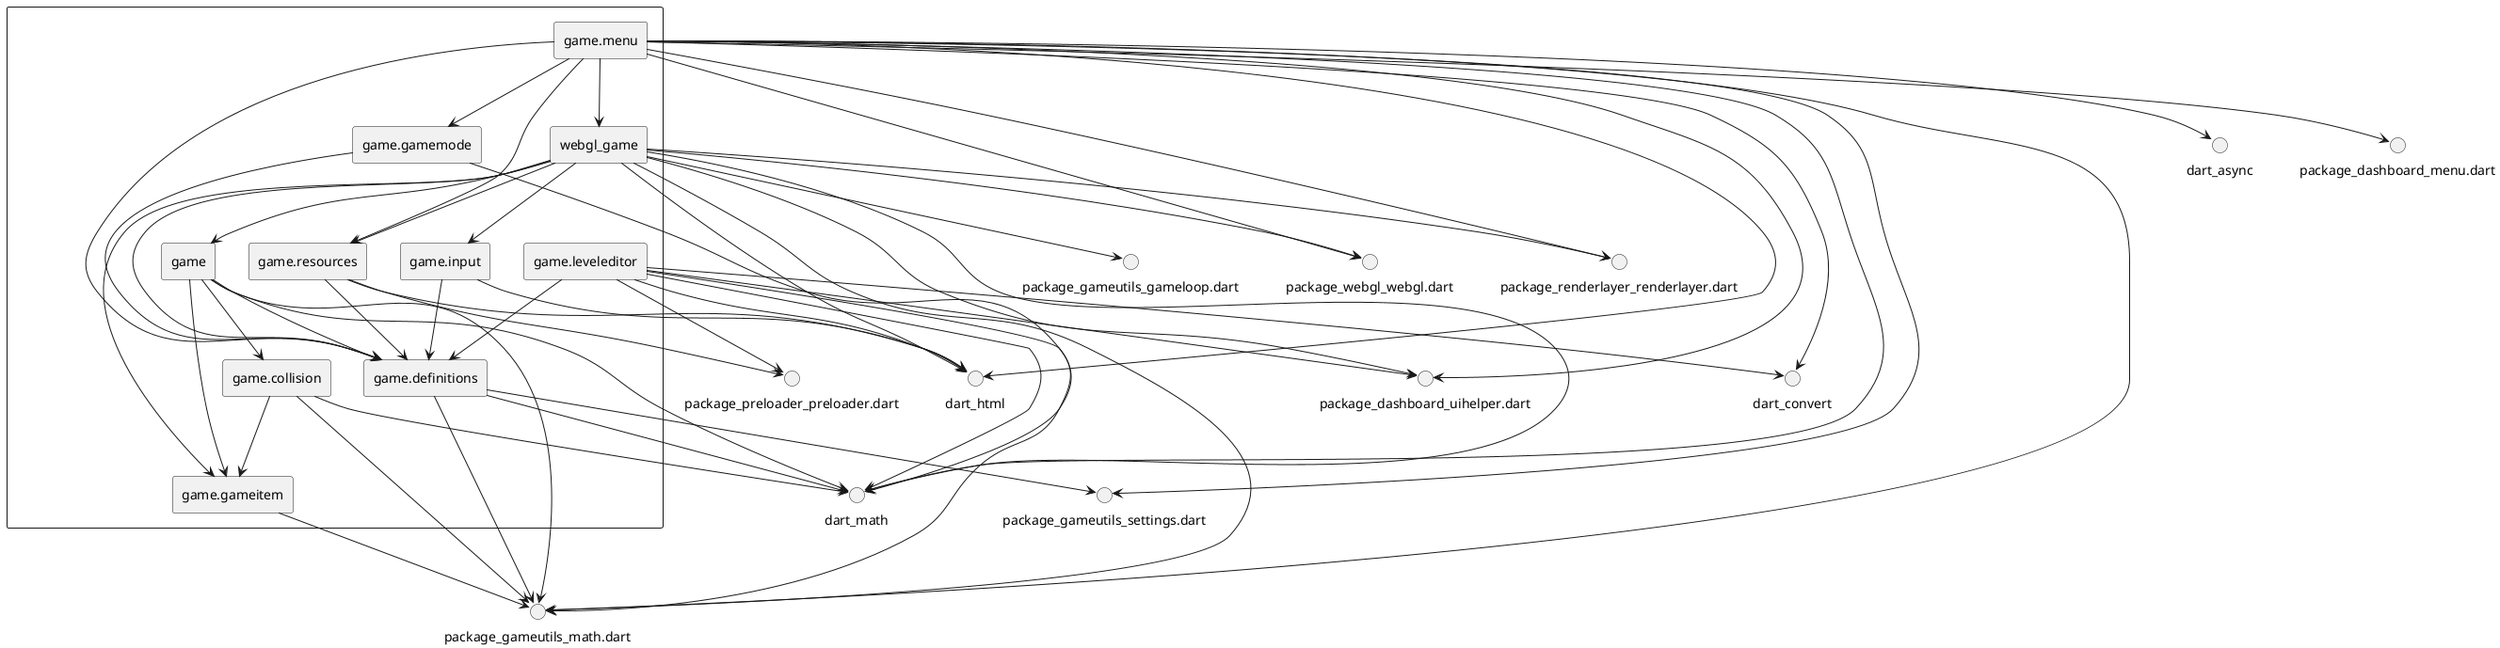 @startuml
rectangle {
rectangle game.collision as collision.dart
rectangle game.definitions as definitions.dart
rectangle game as game.dart
rectangle game.gameitem as gameitem.dart
rectangle game.gamemode as gamemode.dart
rectangle game.input as input.dart
rectangle game.leveleditor as leveleditor.dart
rectangle game.menu as menu.dart
rectangle game.resources as resources.dart
rectangle webgl_game as webgl_game.dart
}
collision.dart  -->  gameitem.dart
collision.dart  -->  package_gameutils_math.dart
collision.dart  -->  dart_math
definitions.dart  -->  dart_math
definitions.dart  -->  package_gameutils_settings.dart
definitions.dart  -->  package_gameutils_math.dart
game.dart  -->  definitions.dart
game.dart  -->  gameitem.dart
game.dart  -->  collision.dart
game.dart  -->  package_gameutils_math.dart
game.dart  -->  dart_math
gameitem.dart  -->  package_gameutils_math.dart
gamemode.dart  -->  definitions.dart
gamemode.dart  -->  dart_math
input.dart  -->  definitions.dart
input.dart  -->  dart_html
leveleditor.dart  -->  definitions.dart
leveleditor.dart  -->  dart_html
leveleditor.dart  -->  dart_convert
leveleditor.dart  -->  dart_math
leveleditor.dart  -->  package_gameutils_math.dart
leveleditor.dart  -->  package_preloader_preloader.dart
leveleditor.dart  -->  package_dashboard_uihelper.dart
menu.dart  -->  webgl_game.dart
menu.dart  -->  gamemode.dart
menu.dart  -->  definitions.dart
menu.dart  -->  resources.dart
menu.dart  -->  dart_html
menu.dart  -->  dart_math
menu.dart  -->  dart_async
menu.dart  -->  dart_convert
menu.dart  -->  package_dashboard_menu.dart
menu.dart  -->  package_gameutils_settings.dart
menu.dart  -->  package_gameutils_math.dart
menu.dart  -->  package_webgl_webgl.dart
menu.dart  -->  package_renderlayer_renderlayer.dart
menu.dart  -->  package_dashboard_uihelper.dart
resources.dart  -->  definitions.dart
resources.dart  -->  dart_html
resources.dart  -->  package_preloader_preloader.dart
webgl_game.dart  -->  game.dart
webgl_game.dart  -->  input.dart
webgl_game.dart  -->  definitions.dart
webgl_game.dart  -->  gameitem.dart
webgl_game.dart  -->  resources.dart
webgl_game.dart  -->  dart_html
webgl_game.dart  -->  dart_math
webgl_game.dart  -->  package_renderlayer_renderlayer.dart
webgl_game.dart  -->  package_gameutils_gameloop.dart
webgl_game.dart  -->  package_gameutils_math.dart
webgl_game.dart  -->  package_dashboard_uihelper.dart
webgl_game.dart  -->  package_webgl_webgl.dart
@enduml
